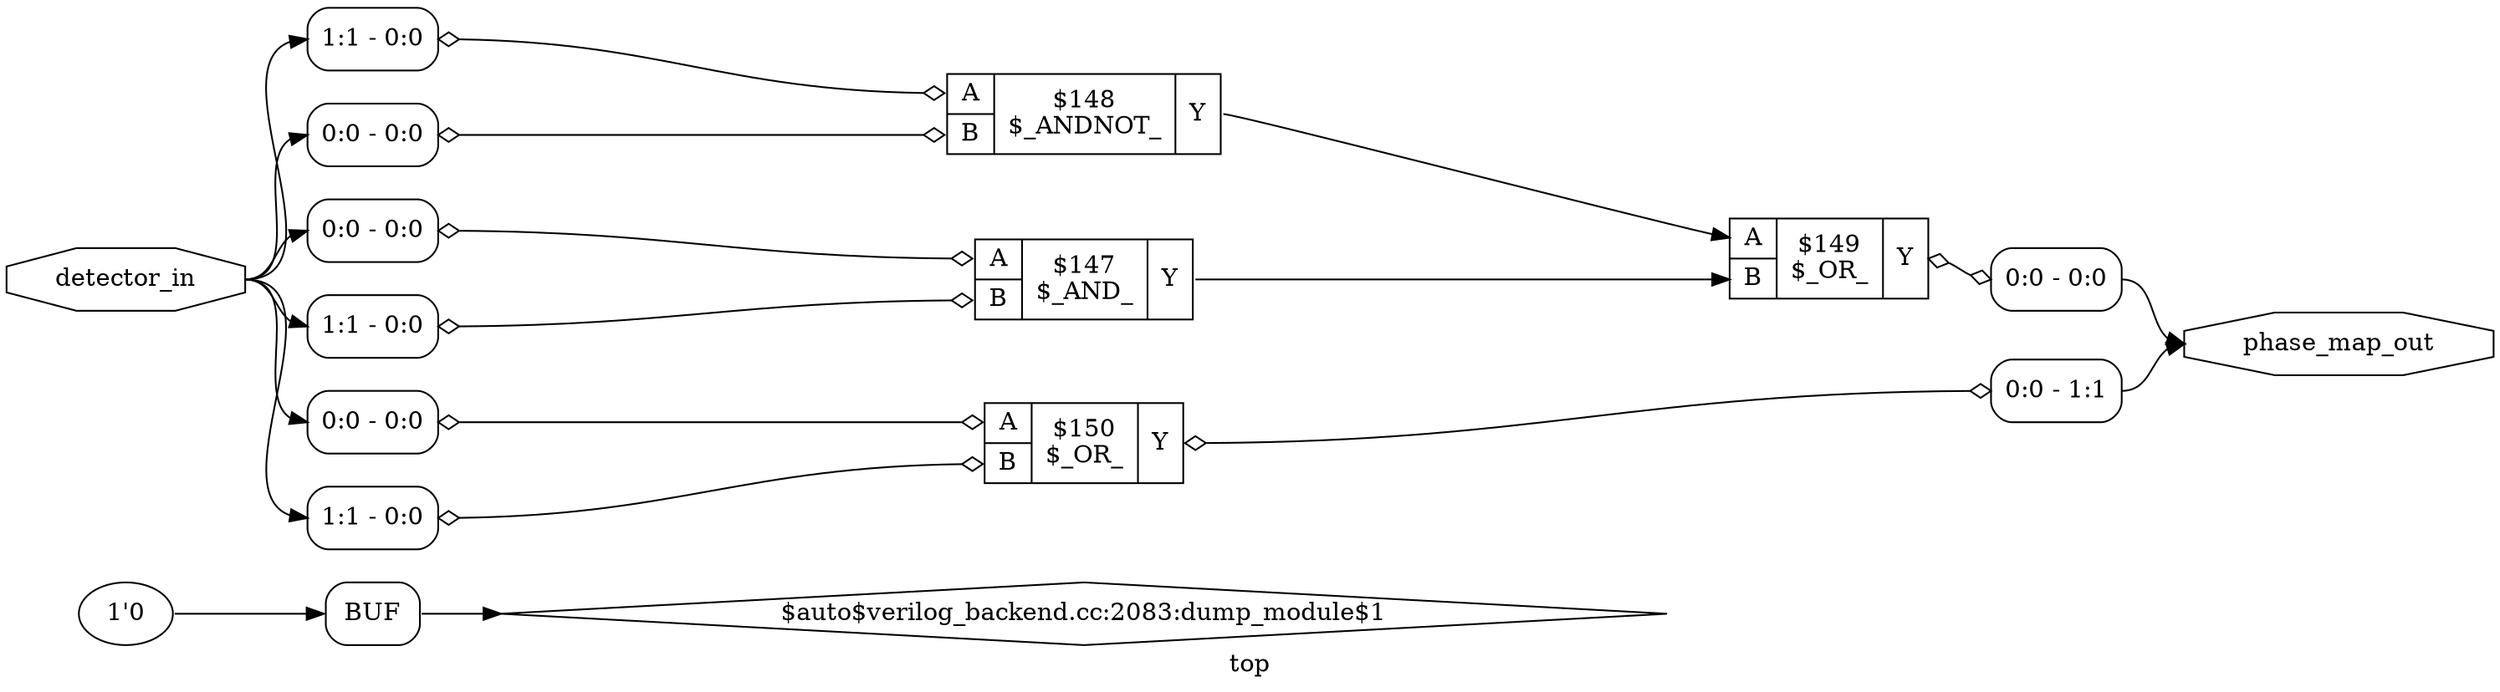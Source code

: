 digraph "top" {
label="top";
rankdir="LR";
remincross=true;
n3 [ shape=diamond, label="$auto$verilog_backend.cc:2083:dump_module$1", color="black", fontcolor="black" ];
n4 [ shape=octagon, label="detector_in", color="black", fontcolor="black" ];
n5 [ shape=octagon, label="phase_map_out", color="black", fontcolor="black" ];
c9 [ shape=record, label="{{<p6> A|<p7> B}|$147\n$_AND_|{<p8> Y}}",  ];
x0 [ shape=record, style=rounded, label="<s0> 0:0 - 0:0 ", color="black", fontcolor="black" ];
x0:e -> c9:p6:w [arrowhead=odiamond, arrowtail=odiamond, dir=both, color="black", fontcolor="black", label=""];
x1 [ shape=record, style=rounded, label="<s0> 1:1 - 0:0 ", color="black", fontcolor="black" ];
x1:e -> c9:p7:w [arrowhead=odiamond, arrowtail=odiamond, dir=both, color="black", fontcolor="black", label=""];
c10 [ shape=record, label="{{<p6> A|<p7> B}|$148\n$_ANDNOT_|{<p8> Y}}",  ];
x2 [ shape=record, style=rounded, label="<s0> 1:1 - 0:0 ", color="black", fontcolor="black" ];
x2:e -> c10:p6:w [arrowhead=odiamond, arrowtail=odiamond, dir=both, color="black", fontcolor="black", label=""];
x3 [ shape=record, style=rounded, label="<s0> 0:0 - 0:0 ", color="black", fontcolor="black" ];
x3:e -> c10:p7:w [arrowhead=odiamond, arrowtail=odiamond, dir=both, color="black", fontcolor="black", label=""];
c11 [ shape=record, label="{{<p6> A|<p7> B}|$149\n$_OR_|{<p8> Y}}",  ];
x4 [ shape=record, style=rounded, label="<s0> 0:0 - 0:0 ", color="black", fontcolor="black" ];
c11:p8:e -> x4:w [arrowhead=odiamond, arrowtail=odiamond, dir=both, color="black", fontcolor="black", label=""];
c12 [ shape=record, label="{{<p6> A|<p7> B}|$150\n$_OR_|{<p8> Y}}",  ];
x5 [ shape=record, style=rounded, label="<s0> 0:0 - 0:0 ", color="black", fontcolor="black" ];
x5:e -> c12:p6:w [arrowhead=odiamond, arrowtail=odiamond, dir=both, color="black", fontcolor="black", label=""];
x6 [ shape=record, style=rounded, label="<s0> 1:1 - 0:0 ", color="black", fontcolor="black" ];
x6:e -> c12:p7:w [arrowhead=odiamond, arrowtail=odiamond, dir=both, color="black", fontcolor="black", label=""];
x7 [ shape=record, style=rounded, label="<s0> 0:0 - 1:1 ", color="black", fontcolor="black" ];
c12:p8:e -> x7:w [arrowhead=odiamond, arrowtail=odiamond, dir=both, color="black", fontcolor="black", label=""];
v8 [ label="1'0" ];
x9 [shape=box, style=rounded, label="BUF", ];
c9:p8:e -> c11:p7:w [color="black", fontcolor="black", label=""];
c10:p8:e -> c11:p6:w [color="black", fontcolor="black", label=""];
x9:e -> n3:w [color="black", fontcolor="black", label=""];
n4:e -> x0:s0:w [color="black", fontcolor="black", label=""];
n4:e -> x1:s0:w [color="black", fontcolor="black", label=""];
n4:e -> x2:s0:w [color="black", fontcolor="black", label=""];
n4:e -> x3:s0:w [color="black", fontcolor="black", label=""];
n4:e -> x5:s0:w [color="black", fontcolor="black", label=""];
n4:e -> x6:s0:w [color="black", fontcolor="black", label=""];
x4:s0:e -> n5:w [color="black", fontcolor="black", label=""];
x7:s0:e -> n5:w [color="black", fontcolor="black", label=""];
v8:e -> x9:w [color="black", fontcolor="black", label=""];
}
